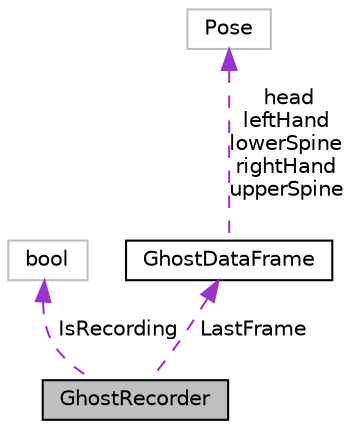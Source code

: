 digraph "GhostRecorder"
{
 // INTERACTIVE_SVG=YES
 // LATEX_PDF_SIZE
  edge [fontname="Helvetica",fontsize="10",labelfontname="Helvetica",labelfontsize="10"];
  node [fontname="Helvetica",fontsize="10",shape=record];
  Node1 [label="GhostRecorder",height=0.2,width=0.4,color="black", fillcolor="grey75", style="filled", fontcolor="black",tooltip=" "];
  Node2 -> Node1 [dir="back",color="darkorchid3",fontsize="10",style="dashed",label=" IsRecording" ,fontname="Helvetica"];
  Node2 [label="bool",height=0.2,width=0.4,color="grey75", fillcolor="white", style="filled",tooltip=" "];
  Node3 -> Node1 [dir="back",color="darkorchid3",fontsize="10",style="dashed",label=" LastFrame" ,fontname="Helvetica"];
  Node3 [label="GhostDataFrame",height=0.2,width=0.4,color="black", fillcolor="white", style="filled",URL="$struct_mirage_x_r_1_1_ghost_data_frame.html",tooltip=" "];
  Node4 -> Node3 [dir="back",color="darkorchid3",fontsize="10",style="dashed",label=" head\nleftHand\nlowerSpine\nrightHand\nupperSpine" ,fontname="Helvetica"];
  Node4 [label="Pose",height=0.2,width=0.4,color="grey75", fillcolor="white", style="filled",tooltip=" "];
}
